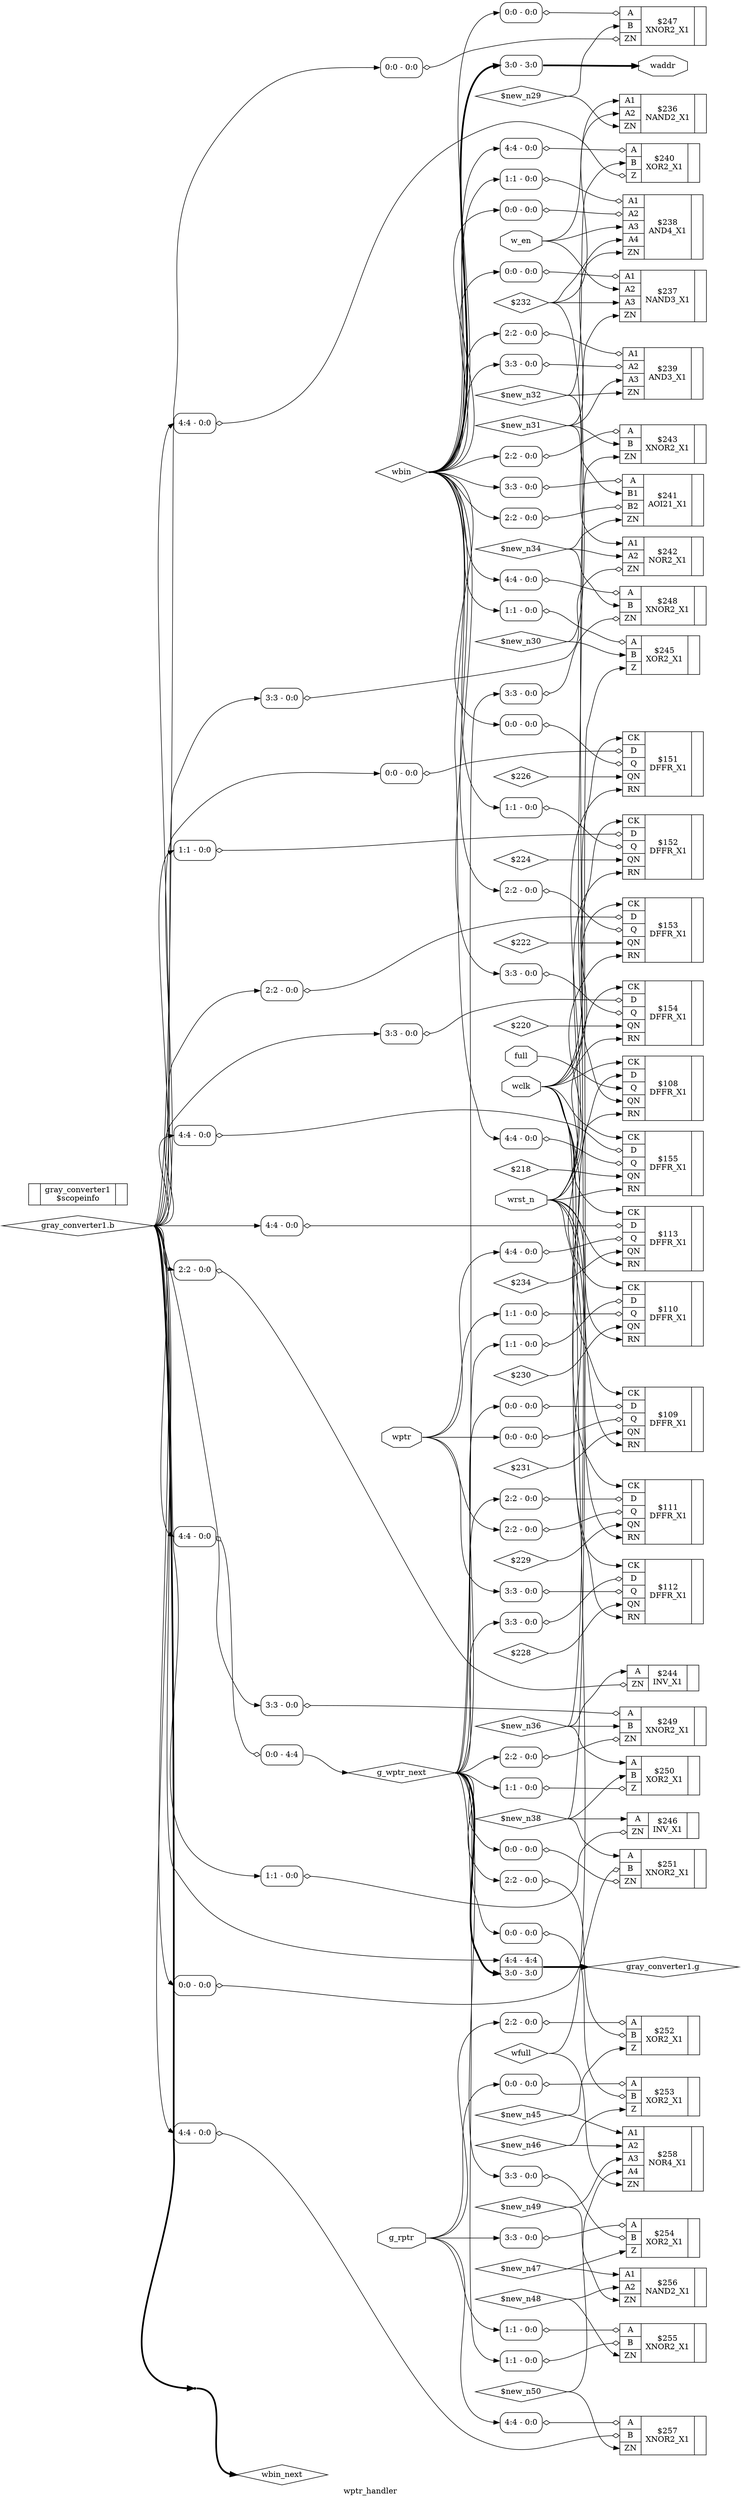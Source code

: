 digraph "wptr_handler" {
label="wptr_handler";
rankdir="LR";
remincross=true;
n25 [ shape=octagon, label="full", color="black", fontcolor="black"];
n26 [ shape=octagon, label="g_rptr", color="black", fontcolor="black"];
n27 [ shape=diamond, label="g_wptr_next", color="black", fontcolor="black"];
n28 [ shape=diamond, label="gray_converter1.b", color="black", fontcolor="black"];
n29 [ shape=diamond, label="gray_converter1.g", color="black", fontcolor="black"];
n30 [ shape=octagon, label="w_en", color="black", fontcolor="black"];
n31 [ shape=octagon, label="waddr", color="black", fontcolor="black"];
n32 [ shape=diamond, label="wbin", color="black", fontcolor="black"];
n33 [ shape=diamond, label="wbin_next", color="black", fontcolor="black"];
n34 [ shape=octagon, label="wclk", color="black", fontcolor="black"];
n35 [ shape=diamond, label="wfull", color="black", fontcolor="black"];
n36 [ shape=octagon, label="wptr", color="black", fontcolor="black"];
n37 [ shape=octagon, label="wrst_n", color="black", fontcolor="black"];
c41 [ shape=record, label="{{<p38> A1|<p39> A2|<p40> ZN}|$236\nNAND2_X1|{}}",  ];
c43 [ shape=record, label="{{<p38> A1|<p39> A2|<p42> A3|<p40> ZN}|$237\nNAND3_X1|{}}",  ];
x0 [ shape=record, style=rounded, label="<s0> 0:0 - 0:0 ", color="black", fontcolor="black" ];
x0:e -> c43:p38:w [arrowhead=odiamond, arrowtail=odiamond, dir=both, color="black", fontcolor="black", label=""];
c45 [ shape=record, label="{{<p38> A1|<p39> A2|<p42> A3|<p44> A4|<p40> ZN}|$238\nAND4_X1|{}}",  ];
x1 [ shape=record, style=rounded, label="<s0> 1:1 - 0:0 ", color="black", fontcolor="black" ];
x1:e -> c45:p38:w [arrowhead=odiamond, arrowtail=odiamond, dir=both, color="black", fontcolor="black", label=""];
x2 [ shape=record, style=rounded, label="<s0> 0:0 - 0:0 ", color="black", fontcolor="black" ];
x2:e -> c45:p39:w [arrowhead=odiamond, arrowtail=odiamond, dir=both, color="black", fontcolor="black", label=""];
c46 [ shape=record, label="{{<p38> A1|<p39> A2|<p42> A3|<p40> ZN}|$239\nAND3_X1|{}}",  ];
x3 [ shape=record, style=rounded, label="<s0> 2:2 - 0:0 ", color="black", fontcolor="black" ];
x3:e -> c46:p38:w [arrowhead=odiamond, arrowtail=odiamond, dir=both, color="black", fontcolor="black", label=""];
x4 [ shape=record, style=rounded, label="<s0> 3:3 - 0:0 ", color="black", fontcolor="black" ];
x4:e -> c46:p39:w [arrowhead=odiamond, arrowtail=odiamond, dir=both, color="black", fontcolor="black", label=""];
c50 [ shape=record, label="{{<p47> A|<p48> B|<p49> Z}|$240\nXOR2_X1|{}}",  ];
x5 [ shape=record, style=rounded, label="<s0> 4:4 - 0:0 ", color="black", fontcolor="black" ];
x5:e -> c50:p47:w [arrowhead=odiamond, arrowtail=odiamond, dir=both, color="black", fontcolor="black", label=""];
x6 [ shape=record, style=rounded, label="<s0> 4:4 - 0:0 ", color="black", fontcolor="black" ];
x6:e -> c50:p49:w [arrowhead=odiamond, arrowtail=odiamond, dir=both, color="black", fontcolor="black", label=""];
c53 [ shape=record, label="{{<p47> A|<p51> B1|<p52> B2|<p40> ZN}|$241\nAOI21_X1|{}}",  ];
x7 [ shape=record, style=rounded, label="<s0> 3:3 - 0:0 ", color="black", fontcolor="black" ];
x7:e -> c53:p47:w [arrowhead=odiamond, arrowtail=odiamond, dir=both, color="black", fontcolor="black", label=""];
x8 [ shape=record, style=rounded, label="<s0> 2:2 - 0:0 ", color="black", fontcolor="black" ];
x8:e -> c53:p52:w [arrowhead=odiamond, arrowtail=odiamond, dir=both, color="black", fontcolor="black", label=""];
c54 [ shape=record, label="{{<p38> A1|<p39> A2|<p40> ZN}|$242\nNOR2_X1|{}}",  ];
x9 [ shape=record, style=rounded, label="<s0> 3:3 - 0:0 ", color="black", fontcolor="black" ];
x9:e -> c54:p40:w [arrowhead=odiamond, arrowtail=odiamond, dir=both, color="black", fontcolor="black", label=""];
c55 [ shape=record, label="{{<p47> A|<p48> B|<p40> ZN}|$243\nXNOR2_X1|{}}",  ];
x10 [ shape=record, style=rounded, label="<s0> 2:2 - 0:0 ", color="black", fontcolor="black" ];
x10:e -> c55:p47:w [arrowhead=odiamond, arrowtail=odiamond, dir=both, color="black", fontcolor="black", label=""];
c56 [ shape=record, label="{{<p47> A|<p40> ZN}|$244\nINV_X1|{}}",  ];
x11 [ shape=record, style=rounded, label="<s0> 2:2 - 0:0 ", color="black", fontcolor="black" ];
x11:e -> c56:p40:w [arrowhead=odiamond, arrowtail=odiamond, dir=both, color="black", fontcolor="black", label=""];
c57 [ shape=record, label="{{<p47> A|<p48> B|<p49> Z}|$245\nXOR2_X1|{}}",  ];
x12 [ shape=record, style=rounded, label="<s0> 1:1 - 0:0 ", color="black", fontcolor="black" ];
x12:e -> c57:p47:w [arrowhead=odiamond, arrowtail=odiamond, dir=both, color="black", fontcolor="black", label=""];
c58 [ shape=record, label="{{<p47> A|<p40> ZN}|$246\nINV_X1|{}}",  ];
x13 [ shape=record, style=rounded, label="<s0> 1:1 - 0:0 ", color="black", fontcolor="black" ];
x13:e -> c58:p40:w [arrowhead=odiamond, arrowtail=odiamond, dir=both, color="black", fontcolor="black", label=""];
c59 [ shape=record, label="{{<p47> A|<p48> B|<p40> ZN}|$247\nXNOR2_X1|{}}",  ];
x14 [ shape=record, style=rounded, label="<s0> 0:0 - 0:0 ", color="black", fontcolor="black" ];
x14:e -> c59:p47:w [arrowhead=odiamond, arrowtail=odiamond, dir=both, color="black", fontcolor="black", label=""];
x15 [ shape=record, style=rounded, label="<s0> 0:0 - 0:0 ", color="black", fontcolor="black" ];
x15:e -> c59:p40:w [arrowhead=odiamond, arrowtail=odiamond, dir=both, color="black", fontcolor="black", label=""];
c60 [ shape=record, label="{{<p47> A|<p48> B|<p40> ZN}|$248\nXNOR2_X1|{}}",  ];
x16 [ shape=record, style=rounded, label="<s0> 4:4 - 0:0 ", color="black", fontcolor="black" ];
x16:e -> c60:p47:w [arrowhead=odiamond, arrowtail=odiamond, dir=both, color="black", fontcolor="black", label=""];
x17 [ shape=record, style=rounded, label="<s0> 3:3 - 0:0 ", color="black", fontcolor="black" ];
x17:e -> c60:p40:w [arrowhead=odiamond, arrowtail=odiamond, dir=both, color="black", fontcolor="black", label=""];
c61 [ shape=record, label="{{<p47> A|<p48> B|<p40> ZN}|$249\nXNOR2_X1|{}}",  ];
x18 [ shape=record, style=rounded, label="<s0> 3:3 - 0:0 ", color="black", fontcolor="black" ];
x18:e -> c61:p47:w [arrowhead=odiamond, arrowtail=odiamond, dir=both, color="black", fontcolor="black", label=""];
x19 [ shape=record, style=rounded, label="<s0> 2:2 - 0:0 ", color="black", fontcolor="black" ];
x19:e -> c61:p40:w [arrowhead=odiamond, arrowtail=odiamond, dir=both, color="black", fontcolor="black", label=""];
c62 [ shape=record, label="{{<p47> A|<p48> B|<p49> Z}|$250\nXOR2_X1|{}}",  ];
x20 [ shape=record, style=rounded, label="<s0> 1:1 - 0:0 ", color="black", fontcolor="black" ];
x20:e -> c62:p49:w [arrowhead=odiamond, arrowtail=odiamond, dir=both, color="black", fontcolor="black", label=""];
c63 [ shape=record, label="{{<p47> A|<p48> B|<p40> ZN}|$251\nXNOR2_X1|{}}",  ];
x21 [ shape=record, style=rounded, label="<s0> 0:0 - 0:0 ", color="black", fontcolor="black" ];
x21:e -> c63:p48:w [arrowhead=odiamond, arrowtail=odiamond, dir=both, color="black", fontcolor="black", label=""];
x22 [ shape=record, style=rounded, label="<s0> 0:0 - 0:0 ", color="black", fontcolor="black" ];
x22:e -> c63:p40:w [arrowhead=odiamond, arrowtail=odiamond, dir=both, color="black", fontcolor="black", label=""];
c64 [ shape=record, label="{{<p47> A|<p48> B|<p49> Z}|$252\nXOR2_X1|{}}",  ];
x23 [ shape=record, style=rounded, label="<s0> 2:2 - 0:0 ", color="black", fontcolor="black" ];
x23:e -> c64:p47:w [arrowhead=odiamond, arrowtail=odiamond, dir=both, color="black", fontcolor="black", label=""];
x24 [ shape=record, style=rounded, label="<s0> 2:2 - 0:0 ", color="black", fontcolor="black" ];
x24:e -> c64:p48:w [arrowhead=odiamond, arrowtail=odiamond, dir=both, color="black", fontcolor="black", label=""];
c65 [ shape=record, label="{{<p47> A|<p48> B|<p49> Z}|$253\nXOR2_X1|{}}",  ];
x25 [ shape=record, style=rounded, label="<s0> 0:0 - 0:0 ", color="black", fontcolor="black" ];
x25:e -> c65:p47:w [arrowhead=odiamond, arrowtail=odiamond, dir=both, color="black", fontcolor="black", label=""];
x26 [ shape=record, style=rounded, label="<s0> 0:0 - 0:0 ", color="black", fontcolor="black" ];
x26:e -> c65:p48:w [arrowhead=odiamond, arrowtail=odiamond, dir=both, color="black", fontcolor="black", label=""];
c66 [ shape=record, label="{{<p47> A|<p48> B|<p49> Z}|$254\nXOR2_X1|{}}",  ];
x27 [ shape=record, style=rounded, label="<s0> 3:3 - 0:0 ", color="black", fontcolor="black" ];
x27:e -> c66:p47:w [arrowhead=odiamond, arrowtail=odiamond, dir=both, color="black", fontcolor="black", label=""];
x28 [ shape=record, style=rounded, label="<s0> 3:3 - 0:0 ", color="black", fontcolor="black" ];
x28:e -> c66:p48:w [arrowhead=odiamond, arrowtail=odiamond, dir=both, color="black", fontcolor="black", label=""];
c67 [ shape=record, label="{{<p47> A|<p48> B|<p40> ZN}|$255\nXNOR2_X1|{}}",  ];
x29 [ shape=record, style=rounded, label="<s0> 1:1 - 0:0 ", color="black", fontcolor="black" ];
x29:e -> c67:p47:w [arrowhead=odiamond, arrowtail=odiamond, dir=both, color="black", fontcolor="black", label=""];
x30 [ shape=record, style=rounded, label="<s0> 1:1 - 0:0 ", color="black", fontcolor="black" ];
x30:e -> c67:p48:w [arrowhead=odiamond, arrowtail=odiamond, dir=both, color="black", fontcolor="black", label=""];
c68 [ shape=record, label="{{<p38> A1|<p39> A2|<p40> ZN}|$256\nNAND2_X1|{}}",  ];
c69 [ shape=record, label="{{<p47> A|<p48> B|<p40> ZN}|$257\nXNOR2_X1|{}}",  ];
x31 [ shape=record, style=rounded, label="<s0> 4:4 - 0:0 ", color="black", fontcolor="black" ];
x31:e -> c69:p47:w [arrowhead=odiamond, arrowtail=odiamond, dir=both, color="black", fontcolor="black", label=""];
x32 [ shape=record, style=rounded, label="<s0> 4:4 - 0:0 ", color="black", fontcolor="black" ];
x32:e -> c69:p48:w [arrowhead=odiamond, arrowtail=odiamond, dir=both, color="black", fontcolor="black", label=""];
c70 [ shape=record, label="{{<p38> A1|<p39> A2|<p42> A3|<p44> A4|<p40> ZN}|$258\nNOR4_X1|{}}",  ];
c76 [ shape=record, label="{{<p71> CK|<p72> D|<p73> Q|<p74> QN|<p75> RN}|$108\nDFFR_X1|{}}",  ];
c77 [ shape=record, label="{{<p71> CK|<p72> D|<p73> Q|<p74> QN|<p75> RN}|$109\nDFFR_X1|{}}",  ];
x33 [ shape=record, style=rounded, label="<s0> 0:0 - 0:0 ", color="black", fontcolor="black" ];
x33:e -> c77:p72:w [arrowhead=odiamond, arrowtail=odiamond, dir=both, color="black", fontcolor="black", label=""];
x34 [ shape=record, style=rounded, label="<s0> 0:0 - 0:0 ", color="black", fontcolor="black" ];
x34:e -> c77:p73:w [arrowhead=odiamond, arrowtail=odiamond, dir=both, color="black", fontcolor="black", label=""];
c78 [ shape=record, label="{{<p71> CK|<p72> D|<p73> Q|<p74> QN|<p75> RN}|$110\nDFFR_X1|{}}",  ];
x35 [ shape=record, style=rounded, label="<s0> 1:1 - 0:0 ", color="black", fontcolor="black" ];
x35:e -> c78:p72:w [arrowhead=odiamond, arrowtail=odiamond, dir=both, color="black", fontcolor="black", label=""];
x36 [ shape=record, style=rounded, label="<s0> 1:1 - 0:0 ", color="black", fontcolor="black" ];
x36:e -> c78:p73:w [arrowhead=odiamond, arrowtail=odiamond, dir=both, color="black", fontcolor="black", label=""];
c79 [ shape=record, label="{{<p71> CK|<p72> D|<p73> Q|<p74> QN|<p75> RN}|$111\nDFFR_X1|{}}",  ];
x37 [ shape=record, style=rounded, label="<s0> 2:2 - 0:0 ", color="black", fontcolor="black" ];
x37:e -> c79:p72:w [arrowhead=odiamond, arrowtail=odiamond, dir=both, color="black", fontcolor="black", label=""];
x38 [ shape=record, style=rounded, label="<s0> 2:2 - 0:0 ", color="black", fontcolor="black" ];
x38:e -> c79:p73:w [arrowhead=odiamond, arrowtail=odiamond, dir=both, color="black", fontcolor="black", label=""];
c80 [ shape=record, label="{{<p71> CK|<p72> D|<p73> Q|<p74> QN|<p75> RN}|$112\nDFFR_X1|{}}",  ];
x39 [ shape=record, style=rounded, label="<s0> 3:3 - 0:0 ", color="black", fontcolor="black" ];
x39:e -> c80:p72:w [arrowhead=odiamond, arrowtail=odiamond, dir=both, color="black", fontcolor="black", label=""];
x40 [ shape=record, style=rounded, label="<s0> 3:3 - 0:0 ", color="black", fontcolor="black" ];
x40:e -> c80:p73:w [arrowhead=odiamond, arrowtail=odiamond, dir=both, color="black", fontcolor="black", label=""];
c81 [ shape=record, label="{{<p71> CK|<p72> D|<p73> Q|<p74> QN|<p75> RN}|$113\nDFFR_X1|{}}",  ];
x41 [ shape=record, style=rounded, label="<s0> 4:4 - 0:0 ", color="black", fontcolor="black" ];
x41:e -> c81:p72:w [arrowhead=odiamond, arrowtail=odiamond, dir=both, color="black", fontcolor="black", label=""];
x42 [ shape=record, style=rounded, label="<s0> 4:4 - 0:0 ", color="black", fontcolor="black" ];
x42:e -> c81:p73:w [arrowhead=odiamond, arrowtail=odiamond, dir=both, color="black", fontcolor="black", label=""];
c82 [ shape=record, label="{{<p71> CK|<p72> D|<p73> Q|<p74> QN|<p75> RN}|$151\nDFFR_X1|{}}",  ];
x43 [ shape=record, style=rounded, label="<s0> 0:0 - 0:0 ", color="black", fontcolor="black" ];
x43:e -> c82:p72:w [arrowhead=odiamond, arrowtail=odiamond, dir=both, color="black", fontcolor="black", label=""];
x44 [ shape=record, style=rounded, label="<s0> 0:0 - 0:0 ", color="black", fontcolor="black" ];
x44:e -> c82:p73:w [arrowhead=odiamond, arrowtail=odiamond, dir=both, color="black", fontcolor="black", label=""];
c83 [ shape=record, label="{{<p71> CK|<p72> D|<p73> Q|<p74> QN|<p75> RN}|$152\nDFFR_X1|{}}",  ];
x45 [ shape=record, style=rounded, label="<s0> 1:1 - 0:0 ", color="black", fontcolor="black" ];
x45:e -> c83:p72:w [arrowhead=odiamond, arrowtail=odiamond, dir=both, color="black", fontcolor="black", label=""];
x46 [ shape=record, style=rounded, label="<s0> 1:1 - 0:0 ", color="black", fontcolor="black" ];
x46:e -> c83:p73:w [arrowhead=odiamond, arrowtail=odiamond, dir=both, color="black", fontcolor="black", label=""];
c84 [ shape=record, label="{{<p71> CK|<p72> D|<p73> Q|<p74> QN|<p75> RN}|$153\nDFFR_X1|{}}",  ];
x47 [ shape=record, style=rounded, label="<s0> 2:2 - 0:0 ", color="black", fontcolor="black" ];
x47:e -> c84:p72:w [arrowhead=odiamond, arrowtail=odiamond, dir=both, color="black", fontcolor="black", label=""];
x48 [ shape=record, style=rounded, label="<s0> 2:2 - 0:0 ", color="black", fontcolor="black" ];
x48:e -> c84:p73:w [arrowhead=odiamond, arrowtail=odiamond, dir=both, color="black", fontcolor="black", label=""];
c85 [ shape=record, label="{{<p71> CK|<p72> D|<p73> Q|<p74> QN|<p75> RN}|$154\nDFFR_X1|{}}",  ];
x49 [ shape=record, style=rounded, label="<s0> 3:3 - 0:0 ", color="black", fontcolor="black" ];
x49:e -> c85:p72:w [arrowhead=odiamond, arrowtail=odiamond, dir=both, color="black", fontcolor="black", label=""];
x50 [ shape=record, style=rounded, label="<s0> 3:3 - 0:0 ", color="black", fontcolor="black" ];
x50:e -> c85:p73:w [arrowhead=odiamond, arrowtail=odiamond, dir=both, color="black", fontcolor="black", label=""];
c86 [ shape=record, label="{{<p71> CK|<p72> D|<p73> Q|<p74> QN|<p75> RN}|$155\nDFFR_X1|{}}",  ];
x51 [ shape=record, style=rounded, label="<s0> 4:4 - 0:0 ", color="black", fontcolor="black" ];
x51:e -> c86:p72:w [arrowhead=odiamond, arrowtail=odiamond, dir=both, color="black", fontcolor="black", label=""];
x52 [ shape=record, style=rounded, label="<s0> 4:4 - 0:0 ", color="black", fontcolor="black" ];
x52:e -> c86:p73:w [arrowhead=odiamond, arrowtail=odiamond, dir=both, color="black", fontcolor="black", label=""];
c87 [ shape=record, label="{{}|gray_converter1\n$scopeinfo|{}}",  ];
x53 [ shape=record, style=rounded, label="<s0> 4:4 - 0:0 ", color="black", fontcolor="black" ];
x54 [ shape=record, style=rounded, label="<s0> 0:0 - 4:4 ", color="black", fontcolor="black" ];
x53:e -> x54:w [arrowhead=odiamond, arrowtail=odiamond, dir=both, color="black", fontcolor="black", label=""];
x55 [ shape=record, style=rounded, label="<s1> 4:4 - 4:4 |<s0> 3:0 - 3:0 ", color="black", fontcolor="black" ];
x56 [ shape=record, style=rounded, label="<s0> 3:0 - 3:0 ", color="black", fontcolor="black" ];
x57 [shape=point, ];
n1 [ shape=diamond, label="$218" ];
n1:e -> c86:p74:w [color="black", fontcolor="black", label=""];
n10 [ shape=diamond, label="$new_n32" ];
n10:e -> c46:p40:w [color="black", fontcolor="black", label=""];
n10:e -> c50:p48:w [color="black", fontcolor="black", label=""];
n10:e -> c54:p38:w [color="black", fontcolor="black", label=""];
n11 [ shape=diamond, label="$new_n34" ];
n11:e -> c53:p40:w [color="black", fontcolor="black", label=""];
n11:e -> c54:p39:w [color="black", fontcolor="black", label=""];
n11:e -> c60:p48:w [color="black", fontcolor="black", label=""];
n12 [ shape=diamond, label="$new_n36" ];
n12:e -> c55:p40:w [color="black", fontcolor="black", label=""];
n12:e -> c56:p47:w [color="black", fontcolor="black", label=""];
n12:e -> c61:p48:w [color="black", fontcolor="black", label=""];
n12:e -> c62:p47:w [color="black", fontcolor="black", label=""];
n13 [ shape=diamond, label="$new_n38" ];
n13:e -> c57:p49:w [color="black", fontcolor="black", label=""];
n13:e -> c58:p47:w [color="black", fontcolor="black", label=""];
n13:e -> c62:p48:w [color="black", fontcolor="black", label=""];
n13:e -> c63:p47:w [color="black", fontcolor="black", label=""];
n14 [ shape=diamond, label="$new_n45" ];
n14:e -> c64:p49:w [color="black", fontcolor="black", label=""];
n14:e -> c70:p38:w [color="black", fontcolor="black", label=""];
n15 [ shape=diamond, label="$new_n46" ];
n15:e -> c65:p49:w [color="black", fontcolor="black", label=""];
n15:e -> c70:p39:w [color="black", fontcolor="black", label=""];
n16 [ shape=diamond, label="$new_n47" ];
n16:e -> c66:p49:w [color="black", fontcolor="black", label=""];
n16:e -> c68:p38:w [color="black", fontcolor="black", label=""];
n17 [ shape=diamond, label="$new_n48" ];
n17:e -> c67:p40:w [color="black", fontcolor="black", label=""];
n17:e -> c68:p39:w [color="black", fontcolor="black", label=""];
n18 [ shape=diamond, label="$new_n49" ];
n18:e -> c68:p40:w [color="black", fontcolor="black", label=""];
n18:e -> c70:p42:w [color="black", fontcolor="black", label=""];
n19 [ shape=diamond, label="$new_n50" ];
n19:e -> c69:p40:w [color="black", fontcolor="black", label=""];
n19:e -> c70:p44:w [color="black", fontcolor="black", label=""];
n2 [ shape=diamond, label="$220" ];
n2:e -> c85:p74:w [color="black", fontcolor="black", label=""];
n20 [ shape=diamond, label="$228" ];
n20:e -> c80:p74:w [color="black", fontcolor="black", label=""];
n21 [ shape=diamond, label="$229" ];
n21:e -> c79:p74:w [color="black", fontcolor="black", label=""];
n22 [ shape=diamond, label="$230" ];
n22:e -> c78:p74:w [color="black", fontcolor="black", label=""];
n23 [ shape=diamond, label="$231" ];
n23:e -> c77:p74:w [color="black", fontcolor="black", label=""];
n24 [ shape=diamond, label="$234" ];
n24:e -> c81:p74:w [color="black", fontcolor="black", label=""];
n25:e -> c76:p73:w [color="black", fontcolor="black", label=""];
n26:e -> x23:s0:w [color="black", fontcolor="black", label=""];
n26:e -> x25:s0:w [color="black", fontcolor="black", label=""];
n26:e -> x27:s0:w [color="black", fontcolor="black", label=""];
n26:e -> x29:s0:w [color="black", fontcolor="black", label=""];
n26:e -> x31:s0:w [color="black", fontcolor="black", label=""];
x54:s0:e -> n27:w [color="black", fontcolor="black", label=""];
n27:e -> x17:s0:w [color="black", fontcolor="black", label=""];
n27:e -> x19:s0:w [color="black", fontcolor="black", label=""];
n27:e -> x20:s0:w [color="black", fontcolor="black", label=""];
n27:e -> x22:s0:w [color="black", fontcolor="black", label=""];
n27:e -> x24:s0:w [color="black", fontcolor="black", label=""];
n27:e -> x26:s0:w [color="black", fontcolor="black", label=""];
n27:e -> x28:s0:w [color="black", fontcolor="black", label=""];
n27:e -> x30:s0:w [color="black", fontcolor="black", label=""];
n27:e -> x33:s0:w [color="black", fontcolor="black", label=""];
n27:e -> x35:s0:w [color="black", fontcolor="black", label=""];
n27:e -> x37:s0:w [color="black", fontcolor="black", label=""];
n27:e -> x39:s0:w [color="black", fontcolor="black", label=""];
n27:e -> x55:s0:w [color="black", fontcolor="black", style="setlinewidth(3)", label=""];
n28:e -> x11:s0:w [color="black", fontcolor="black", label=""];
n28:e -> x13:s0:w [color="black", fontcolor="black", label=""];
n28:e -> x15:s0:w [color="black", fontcolor="black", label=""];
n28:e -> x18:s0:w [color="black", fontcolor="black", label=""];
n28:e -> x21:s0:w [color="black", fontcolor="black", label=""];
n28:e -> x32:s0:w [color="black", fontcolor="black", label=""];
n28:e -> x41:s0:w [color="black", fontcolor="black", label=""];
n28:e -> x43:s0:w [color="black", fontcolor="black", label=""];
n28:e -> x45:s0:w [color="black", fontcolor="black", label=""];
n28:e -> x47:s0:w [color="black", fontcolor="black", label=""];
n28:e -> x49:s0:w [color="black", fontcolor="black", label=""];
n28:e -> x51:s0:w [color="black", fontcolor="black", label=""];
n28:e -> x53:s0:w [color="black", fontcolor="black", label=""];
n28:e -> x55:s1:w [color="black", fontcolor="black", label=""];
n28:e -> x57:w [color="black", fontcolor="black", style="setlinewidth(3)", label=""];
n28:e -> x6:s0:w [color="black", fontcolor="black", label=""];
n28:e -> x9:s0:w [color="black", fontcolor="black", label=""];
x55:e -> n29:w [color="black", fontcolor="black", style="setlinewidth(3)", label=""];
n3 [ shape=diamond, label="$222" ];
n3:e -> c84:p74:w [color="black", fontcolor="black", label=""];
n30:e -> c41:p38:w [color="black", fontcolor="black", label=""];
n30:e -> c43:p39:w [color="black", fontcolor="black", label=""];
n30:e -> c45:p42:w [color="black", fontcolor="black", label=""];
x56:e -> n31:w [color="black", fontcolor="black", style="setlinewidth(3)", label=""];
n32:e -> x0:s0:w [color="black", fontcolor="black", label=""];
n32:e -> x10:s0:w [color="black", fontcolor="black", label=""];
n32:e -> x12:s0:w [color="black", fontcolor="black", label=""];
n32:e -> x14:s0:w [color="black", fontcolor="black", label=""];
n32:e -> x16:s0:w [color="black", fontcolor="black", label=""];
n32:e -> x1:s0:w [color="black", fontcolor="black", label=""];
n32:e -> x2:s0:w [color="black", fontcolor="black", label=""];
n32:e -> x3:s0:w [color="black", fontcolor="black", label=""];
n32:e -> x44:s0:w [color="black", fontcolor="black", label=""];
n32:e -> x46:s0:w [color="black", fontcolor="black", label=""];
n32:e -> x48:s0:w [color="black", fontcolor="black", label=""];
n32:e -> x4:s0:w [color="black", fontcolor="black", label=""];
n32:e -> x50:s0:w [color="black", fontcolor="black", label=""];
n32:e -> x52:s0:w [color="black", fontcolor="black", label=""];
n32:e -> x56:s0:w [color="black", fontcolor="black", style="setlinewidth(3)", label=""];
n32:e -> x5:s0:w [color="black", fontcolor="black", label=""];
n32:e -> x7:s0:w [color="black", fontcolor="black", label=""];
n32:e -> x8:s0:w [color="black", fontcolor="black", label=""];
x57:e -> n33:w [color="black", fontcolor="black", style="setlinewidth(3)", label=""];
n34:e -> c76:p71:w [color="black", fontcolor="black", label=""];
n34:e -> c77:p71:w [color="black", fontcolor="black", label=""];
n34:e -> c78:p71:w [color="black", fontcolor="black", label=""];
n34:e -> c79:p71:w [color="black", fontcolor="black", label=""];
n34:e -> c80:p71:w [color="black", fontcolor="black", label=""];
n34:e -> c81:p71:w [color="black", fontcolor="black", label=""];
n34:e -> c82:p71:w [color="black", fontcolor="black", label=""];
n34:e -> c83:p71:w [color="black", fontcolor="black", label=""];
n34:e -> c84:p71:w [color="black", fontcolor="black", label=""];
n34:e -> c85:p71:w [color="black", fontcolor="black", label=""];
n34:e -> c86:p71:w [color="black", fontcolor="black", label=""];
n35:e -> c70:p40:w [color="black", fontcolor="black", label=""];
n35:e -> c76:p72:w [color="black", fontcolor="black", label=""];
n36:e -> x34:s0:w [color="black", fontcolor="black", label=""];
n36:e -> x36:s0:w [color="black", fontcolor="black", label=""];
n36:e -> x38:s0:w [color="black", fontcolor="black", label=""];
n36:e -> x40:s0:w [color="black", fontcolor="black", label=""];
n36:e -> x42:s0:w [color="black", fontcolor="black", label=""];
n37:e -> c76:p75:w [color="black", fontcolor="black", label=""];
n37:e -> c77:p75:w [color="black", fontcolor="black", label=""];
n37:e -> c78:p75:w [color="black", fontcolor="black", label=""];
n37:e -> c79:p75:w [color="black", fontcolor="black", label=""];
n37:e -> c80:p75:w [color="black", fontcolor="black", label=""];
n37:e -> c81:p75:w [color="black", fontcolor="black", label=""];
n37:e -> c82:p75:w [color="black", fontcolor="black", label=""];
n37:e -> c83:p75:w [color="black", fontcolor="black", label=""];
n37:e -> c84:p75:w [color="black", fontcolor="black", label=""];
n37:e -> c85:p75:w [color="black", fontcolor="black", label=""];
n37:e -> c86:p75:w [color="black", fontcolor="black", label=""];
n4 [ shape=diamond, label="$224" ];
n4:e -> c83:p74:w [color="black", fontcolor="black", label=""];
n5 [ shape=diamond, label="$226" ];
n5:e -> c82:p74:w [color="black", fontcolor="black", label=""];
n6 [ shape=diamond, label="$232" ];
n6:e -> c41:p39:w [color="black", fontcolor="black", label=""];
n6:e -> c43:p42:w [color="black", fontcolor="black", label=""];
n6:e -> c45:p44:w [color="black", fontcolor="black", label=""];
n6:e -> c76:p74:w [color="black", fontcolor="black", label=""];
n7 [ shape=diamond, label="$new_n29" ];
n7:e -> c41:p40:w [color="black", fontcolor="black", label=""];
n7:e -> c59:p48:w [color="black", fontcolor="black", label=""];
n8 [ shape=diamond, label="$new_n30" ];
n8:e -> c43:p40:w [color="black", fontcolor="black", label=""];
n8:e -> c57:p48:w [color="black", fontcolor="black", label=""];
n9 [ shape=diamond, label="$new_n31" ];
n9:e -> c45:p40:w [color="black", fontcolor="black", label=""];
n9:e -> c46:p42:w [color="black", fontcolor="black", label=""];
n9:e -> c53:p51:w [color="black", fontcolor="black", label=""];
n9:e -> c55:p48:w [color="black", fontcolor="black", label=""];
}
